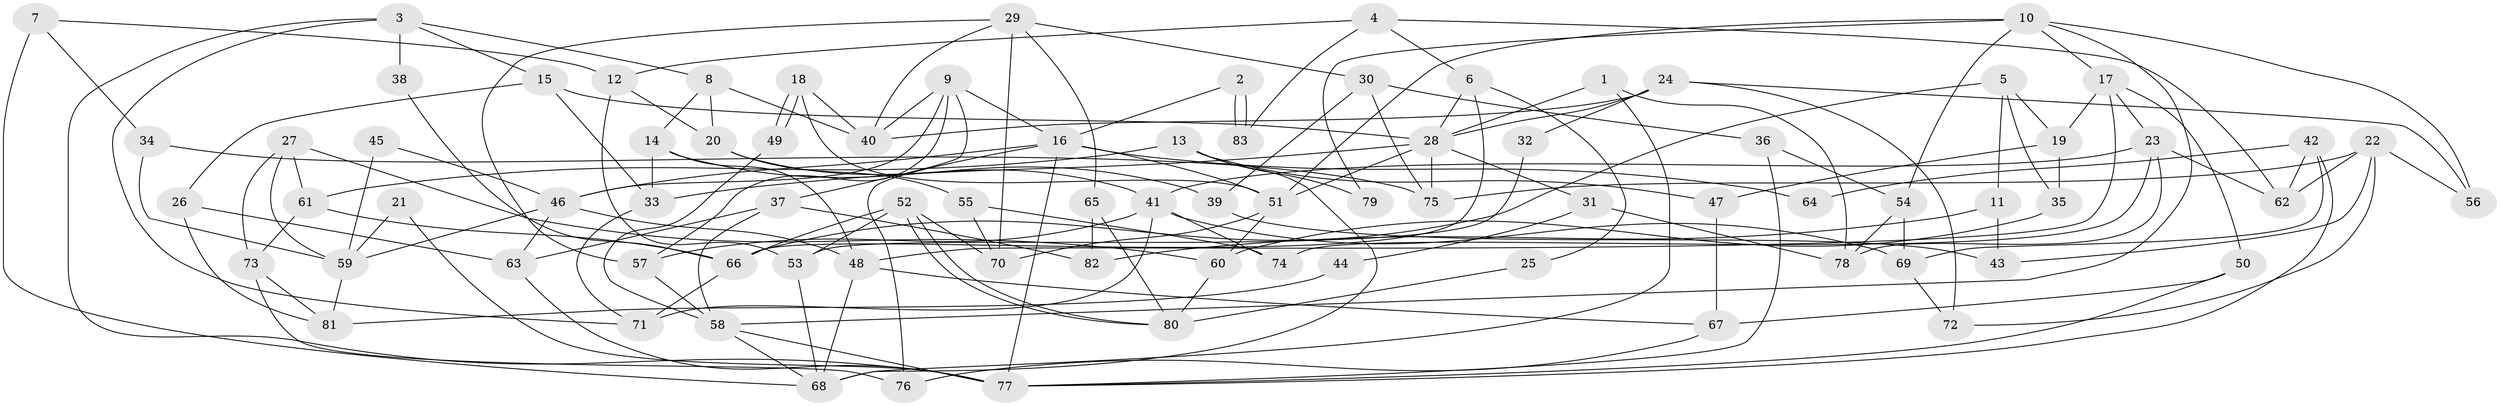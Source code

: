 // Generated by graph-tools (version 1.1) at 2025/15/03/09/25 04:15:18]
// undirected, 83 vertices, 166 edges
graph export_dot {
graph [start="1"]
  node [color=gray90,style=filled];
  1;
  2;
  3;
  4;
  5;
  6;
  7;
  8;
  9;
  10;
  11;
  12;
  13;
  14;
  15;
  16;
  17;
  18;
  19;
  20;
  21;
  22;
  23;
  24;
  25;
  26;
  27;
  28;
  29;
  30;
  31;
  32;
  33;
  34;
  35;
  36;
  37;
  38;
  39;
  40;
  41;
  42;
  43;
  44;
  45;
  46;
  47;
  48;
  49;
  50;
  51;
  52;
  53;
  54;
  55;
  56;
  57;
  58;
  59;
  60;
  61;
  62;
  63;
  64;
  65;
  66;
  67;
  68;
  69;
  70;
  71;
  72;
  73;
  74;
  75;
  76;
  77;
  78;
  79;
  80;
  81;
  82;
  83;
  1 -- 68;
  1 -- 28;
  1 -- 78;
  2 -- 83;
  2 -- 83;
  2 -- 16;
  3 -- 77;
  3 -- 15;
  3 -- 8;
  3 -- 38;
  3 -- 71;
  4 -- 12;
  4 -- 6;
  4 -- 62;
  4 -- 83;
  5 -- 66;
  5 -- 35;
  5 -- 11;
  5 -- 19;
  6 -- 28;
  6 -- 66;
  6 -- 25;
  7 -- 68;
  7 -- 12;
  7 -- 34;
  8 -- 40;
  8 -- 14;
  8 -- 20;
  9 -- 46;
  9 -- 57;
  9 -- 16;
  9 -- 37;
  9 -- 40;
  10 -- 51;
  10 -- 58;
  10 -- 17;
  10 -- 54;
  10 -- 56;
  10 -- 79;
  11 -- 43;
  11 -- 82;
  12 -- 20;
  12 -- 53;
  13 -- 68;
  13 -- 47;
  13 -- 61;
  13 -- 79;
  14 -- 48;
  14 -- 33;
  14 -- 39;
  15 -- 28;
  15 -- 33;
  15 -- 26;
  16 -- 77;
  16 -- 46;
  16 -- 51;
  16 -- 64;
  16 -- 76;
  17 -- 50;
  17 -- 19;
  17 -- 23;
  17 -- 48;
  18 -- 49;
  18 -- 49;
  18 -- 40;
  18 -- 51;
  19 -- 35;
  19 -- 47;
  20 -- 41;
  20 -- 55;
  21 -- 59;
  21 -- 77;
  22 -- 62;
  22 -- 56;
  22 -- 43;
  22 -- 72;
  22 -- 75;
  23 -- 41;
  23 -- 62;
  23 -- 74;
  23 -- 78;
  24 -- 72;
  24 -- 28;
  24 -- 32;
  24 -- 40;
  24 -- 56;
  25 -- 80;
  26 -- 63;
  26 -- 81;
  27 -- 61;
  27 -- 60;
  27 -- 59;
  27 -- 73;
  28 -- 51;
  28 -- 75;
  28 -- 31;
  28 -- 33;
  29 -- 40;
  29 -- 57;
  29 -- 30;
  29 -- 65;
  29 -- 70;
  30 -- 75;
  30 -- 36;
  30 -- 39;
  31 -- 78;
  31 -- 44;
  32 -- 53;
  33 -- 71;
  34 -- 59;
  34 -- 75;
  35 -- 60;
  36 -- 54;
  36 -- 77;
  37 -- 63;
  37 -- 58;
  37 -- 82;
  38 -- 66;
  39 -- 43;
  41 -- 71;
  41 -- 74;
  41 -- 57;
  41 -- 69;
  42 -- 62;
  42 -- 69;
  42 -- 64;
  42 -- 77;
  44 -- 81;
  45 -- 46;
  45 -- 59;
  46 -- 59;
  46 -- 48;
  46 -- 63;
  47 -- 67;
  48 -- 67;
  48 -- 68;
  49 -- 58;
  50 -- 67;
  50 -- 77;
  51 -- 60;
  51 -- 70;
  52 -- 70;
  52 -- 80;
  52 -- 80;
  52 -- 53;
  52 -- 66;
  53 -- 68;
  54 -- 78;
  54 -- 69;
  55 -- 70;
  55 -- 74;
  57 -- 58;
  58 -- 77;
  58 -- 68;
  59 -- 81;
  60 -- 80;
  61 -- 66;
  61 -- 73;
  63 -- 77;
  65 -- 82;
  65 -- 80;
  66 -- 71;
  67 -- 76;
  69 -- 72;
  73 -- 76;
  73 -- 81;
}
